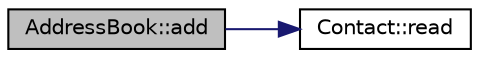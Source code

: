 digraph "AddressBook::add"
{
  edge [fontname="Helvetica",fontsize="10",labelfontname="Helvetica",labelfontsize="10"];
  node [fontname="Helvetica",fontsize="10",shape=record];
  rankdir="LR";
  Node1 [label="AddressBook::add",height=0.2,width=0.4,color="black", fillcolor="grey75", style="filled", fontcolor="black"];
  Node1 -> Node2 [color="midnightblue",fontsize="10",style="solid",fontname="Helvetica"];
  Node2 [label="Contact::read",height=0.2,width=0.4,color="black", fillcolor="white", style="filled",URL="$classContact.html#a129d7132ff55adf52737ca7e364d6420"];
}
